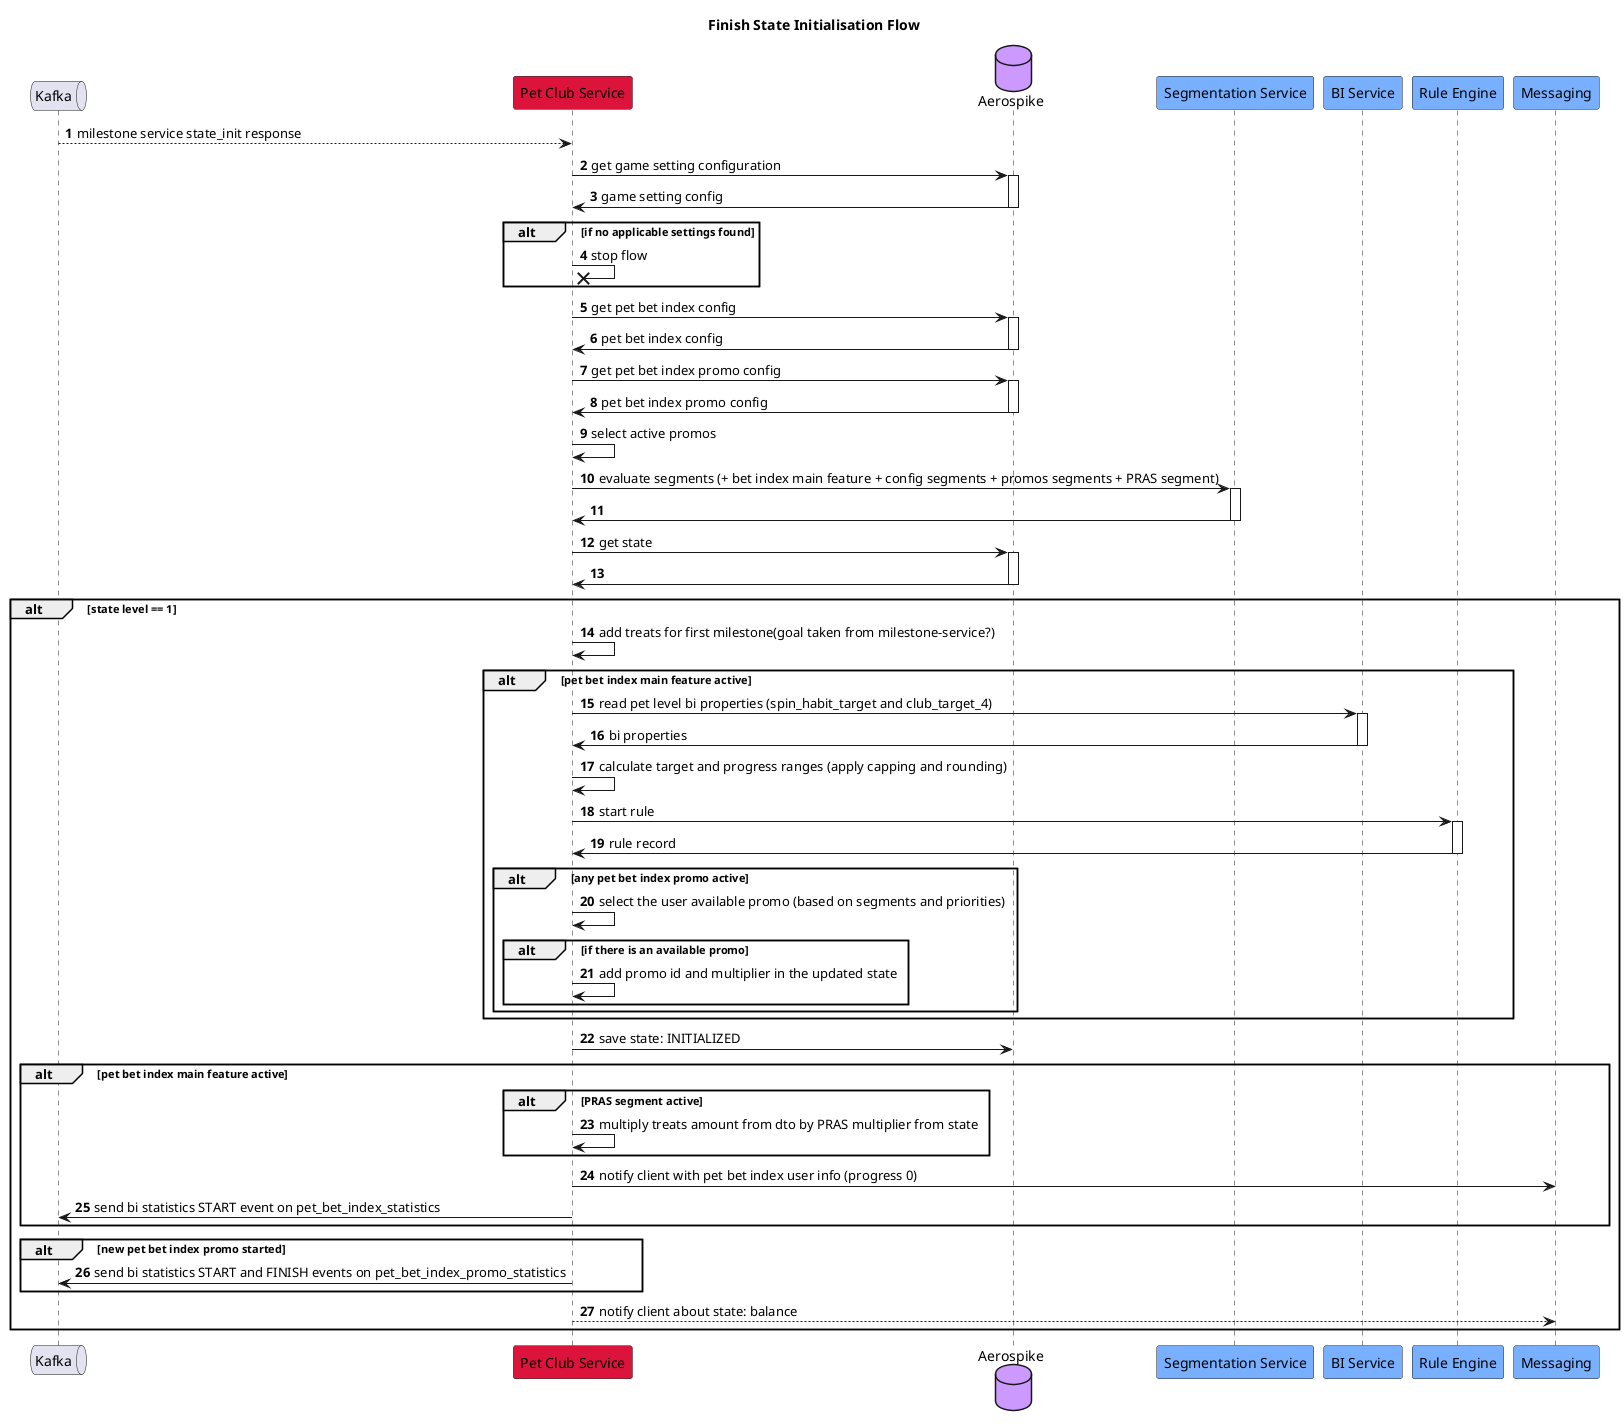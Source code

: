  	@startuml

title Finish State Initialisation Flow

autonumber1

queue "Kafka" as kafka
participant "Pet Club Service" as pet #DC143C
database "Aerospike" as aerospike #CC99FF
participant "Segmentation Service" as segmentation #78b0ff
participant "BI Service" as bi #78b0ff
participant "Rule Engine" as re #78b0ff
participant "Messaging" as messaging #78b0ff

kafka --> pet: milestone service state_init response

pet -> aerospike: get game setting configuration
activate aerospike
aerospike -> pet: game setting config
deactivate aerospike

alt if no applicable settings found
    pet -x pet: stop flow
end

pet -> aerospike: get pet bet index config
activate aerospike
aerospike -> pet: pet bet index config
deactivate aerospike

pet -> aerospike: get pet bet index promo config
activate aerospike
aerospike -> pet: pet bet index promo config
deactivate aerospike

pet -> pet: select active promos
pet -> segmentation: evaluate segments (+ bet index main feature + config segments + promos segments + PRAS segment)
activate segmentation
segmentation -> pet
deactivate segmentation
pet -> aerospike: get state
activate aerospike
aerospike -> pet
deactivate aerospike
alt state level == 1
    pet -> pet: add treats for first milestone(goal taken from milestone-service?)
    alt pet bet index main feature active
        pet -> bi: read pet level bi properties (spin_habit_target and club_target_4)
        activate bi
        bi -> pet: bi properties
        deactivate bi
        pet -> pet: calculate target and progress ranges (apply capping and rounding)
        pet -> re: start rule
        activate re
        re -> pet: rule record
        deactivate re
        alt any pet bet index promo active
            pet -> pet: select the user available promo (based on segments and priorities)
            alt if there is an available promo
                pet -> pet: add promo id and multiplier in the updated state
            end
        end
    end
    pet -> aerospike: save state: INITIALIZED
    alt pet bet index main feature active
        alt PRAS segment active
            pet -> pet: multiply treats amount from dto by PRAS multiplier from state
        end
        pet -> messaging: notify client with pet bet index user info (progress 0)
        pet -> kafka: send bi statistics START event on pet_bet_index_statistics
    end
    alt new pet bet index promo started
        pet -> kafka: send bi statistics START and FINISH events on pet_bet_index_promo_statistics
    end
    pet --> messaging: notify client about state: balance
end
@enduml 
